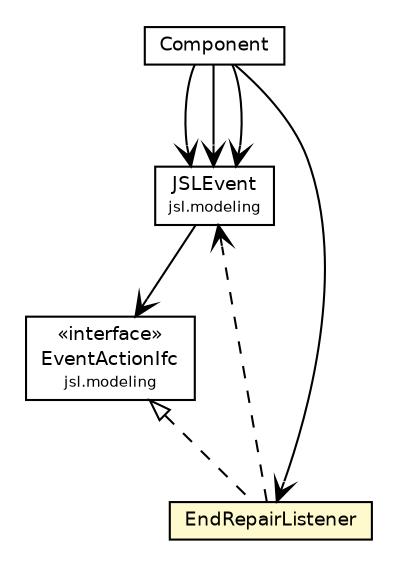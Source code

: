 #!/usr/local/bin/dot
#
# Class diagram 
# Generated by UMLGraph version 5.4 (http://www.umlgraph.org/)
#

digraph G {
	edge [fontname="Helvetica",fontsize=10,labelfontname="Helvetica",labelfontsize=10];
	node [fontname="Helvetica",fontsize=10,shape=plaintext];
	nodesep=0.25;
	ranksep=0.5;
	// jsl.modeling.JSLEvent
	c49161 [label=<<table title="jsl.modeling.JSLEvent" border="0" cellborder="1" cellspacing="0" cellpadding="2" port="p" href="../../JSLEvent.html">
		<tr><td><table border="0" cellspacing="0" cellpadding="1">
<tr><td align="center" balign="center"> JSLEvent </td></tr>
<tr><td align="center" balign="center"><font point-size="7.0"> jsl.modeling </font></td></tr>
		</table></td></tr>
		</table>>, URL="../../JSLEvent.html", fontname="Helvetica", fontcolor="black", fontsize=9.0];
	// jsl.modeling.EventActionIfc
	c49170 [label=<<table title="jsl.modeling.EventActionIfc" border="0" cellborder="1" cellspacing="0" cellpadding="2" port="p" href="../../EventActionIfc.html">
		<tr><td><table border="0" cellspacing="0" cellpadding="1">
<tr><td align="center" balign="center"> &#171;interface&#187; </td></tr>
<tr><td align="center" balign="center"> EventActionIfc </td></tr>
<tr><td align="center" balign="center"><font point-size="7.0"> jsl.modeling </font></td></tr>
		</table></td></tr>
		</table>>, URL="../../EventActionIfc.html", fontname="Helvetica", fontcolor="black", fontsize=9.0];
	// jsl.modeling.elements.component.Component
	c49190 [label=<<table title="jsl.modeling.elements.component.Component" border="0" cellborder="1" cellspacing="0" cellpadding="2" port="p" href="./Component.html">
		<tr><td><table border="0" cellspacing="0" cellpadding="1">
<tr><td align="center" balign="center"> Component </td></tr>
		</table></td></tr>
		</table>>, URL="./Component.html", fontname="Helvetica", fontcolor="black", fontsize=9.0];
	// jsl.modeling.elements.component.Component.EndRepairListener
	c49200 [label=<<table title="jsl.modeling.elements.component.Component.EndRepairListener" border="0" cellborder="1" cellspacing="0" cellpadding="2" port="p" bgcolor="lemonChiffon" href="./Component.EndRepairListener.html">
		<tr><td><table border="0" cellspacing="0" cellpadding="1">
<tr><td align="center" balign="center"> EndRepairListener </td></tr>
		</table></td></tr>
		</table>>, URL="./Component.EndRepairListener.html", fontname="Helvetica", fontcolor="black", fontsize=9.0];
	//jsl.modeling.elements.component.Component.EndRepairListener implements jsl.modeling.EventActionIfc
	c49170:p -> c49200:p [dir=back,arrowtail=empty,style=dashed];
	// jsl.modeling.JSLEvent NAVASSOC jsl.modeling.EventActionIfc
	c49161:p -> c49170:p [taillabel="", label="", headlabel="", fontname="Helvetica", fontcolor="black", fontsize=10.0, color="black", arrowhead=open];
	// jsl.modeling.elements.component.Component NAVASSOC jsl.modeling.JSLEvent
	c49190:p -> c49161:p [taillabel="", label="", headlabel="", fontname="Helvetica", fontcolor="black", fontsize=10.0, color="black", arrowhead=open];
	// jsl.modeling.elements.component.Component NAVASSOC jsl.modeling.JSLEvent
	c49190:p -> c49161:p [taillabel="", label="", headlabel="", fontname="Helvetica", fontcolor="black", fontsize=10.0, color="black", arrowhead=open];
	// jsl.modeling.elements.component.Component NAVASSOC jsl.modeling.JSLEvent
	c49190:p -> c49161:p [taillabel="", label="", headlabel="", fontname="Helvetica", fontcolor="black", fontsize=10.0, color="black", arrowhead=open];
	// jsl.modeling.elements.component.Component NAVASSOC jsl.modeling.elements.component.Component.EndRepairListener
	c49190:p -> c49200:p [taillabel="", label="", headlabel="", fontname="Helvetica", fontcolor="black", fontsize=10.0, color="black", arrowhead=open];
	// jsl.modeling.elements.component.Component.EndRepairListener DEPEND jsl.modeling.JSLEvent
	c49200:p -> c49161:p [taillabel="", label="", headlabel="", fontname="Helvetica", fontcolor="black", fontsize=10.0, color="black", arrowhead=open, style=dashed];
}

